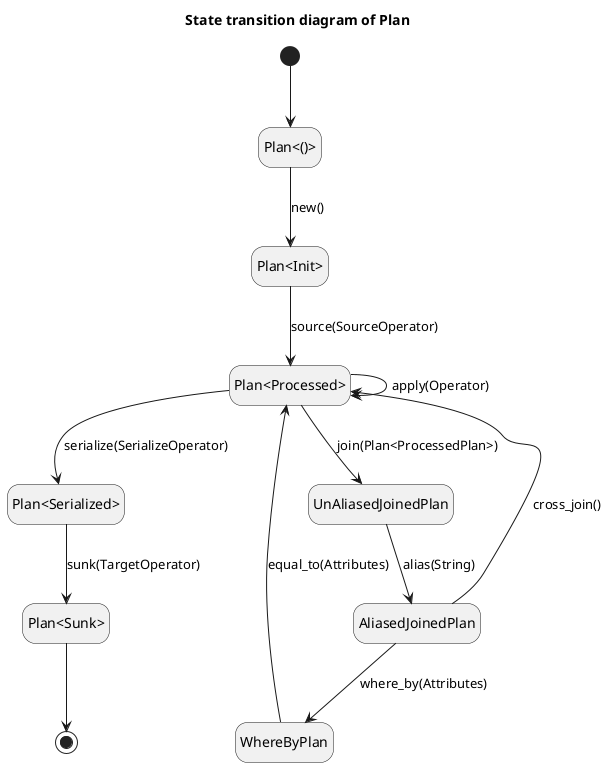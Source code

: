 @startuml
title "State transition diagram of Plan"
hide empty description
state "Plan<()>" as EmptyPlan
state "Plan<Init>" as InitPlan
state "Plan<Processed>" as ProcessedPlan
state "UnAliasedJoinedPlan" as UnAliasedJoinedPlan
state "AliasedJoinedPlan" as AliasedJoinedPlan
state "WhereByPlan" as WhereByPlan
state "Plan<Serialized>" as SerializedPlan
state "Plan<Sunk>" as SunkPlan



[*] --> EmptyPlan
EmptyPlan --> InitPlan: new()
InitPlan --> ProcessedPlan: source(SourceOperator)
ProcessedPlan --> ProcessedPlan: apply(Operator)
ProcessedPlan --> UnAliasedJoinedPlan: join(Plan<ProcessedPlan>)
ProcessedPlan --> SerializedPlan: serialize(SerializeOperator)

UnAliasedJoinedPlan --> AliasedJoinedPlan: alias(String)
AliasedJoinedPlan --> WhereByPlan: where_by(Attributes)
AliasedJoinedPlan --> ProcessedPlan: cross_join()

WhereByPlan --> ProcessedPlan: equal_to(Attributes)


SerializedPlan --> SunkPlan: sunk(TargetOperator)
SunkPlan --> [*]

@enduml

